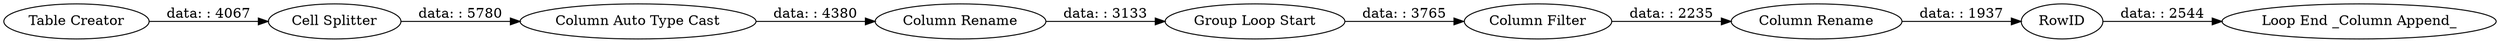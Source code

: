 digraph {
	"-1573907395620681120_71" [label="Column Rename"]
	"-1573907395620681120_74" [label="Column Filter"]
	"-1831776520594910976_65" [label="Cell Splitter"]
	"-1573907395620681120_76" [label=RowID]
	"-1573907395620681120_75" [label="Loop End _Column Append_"]
	"-1831776520594910976_66" [label="Column Auto Type Cast"]
	"-1831776520594910976_64" [label="Table Creator"]
	"-1831776520594910976_72" [label="Column Rename"]
	"-1573907395620681120_70" [label="Group Loop Start"]
	"-1831776520594910976_66" -> "-1831776520594910976_72" [label="data: : 4380"]
	"-1831776520594910976_72" -> "-1573907395620681120_70" [label="data: : 3133"]
	"-1573907395620681120_70" -> "-1573907395620681120_74" [label="data: : 3765"]
	"-1831776520594910976_65" -> "-1831776520594910976_66" [label="data: : 5780"]
	"-1831776520594910976_64" -> "-1831776520594910976_65" [label="data: : 4067"]
	"-1573907395620681120_74" -> "-1573907395620681120_71" [label="data: : 2235"]
	"-1573907395620681120_76" -> "-1573907395620681120_75" [label="data: : 2544"]
	"-1573907395620681120_71" -> "-1573907395620681120_76" [label="data: : 1937"]
	rankdir=LR
}
